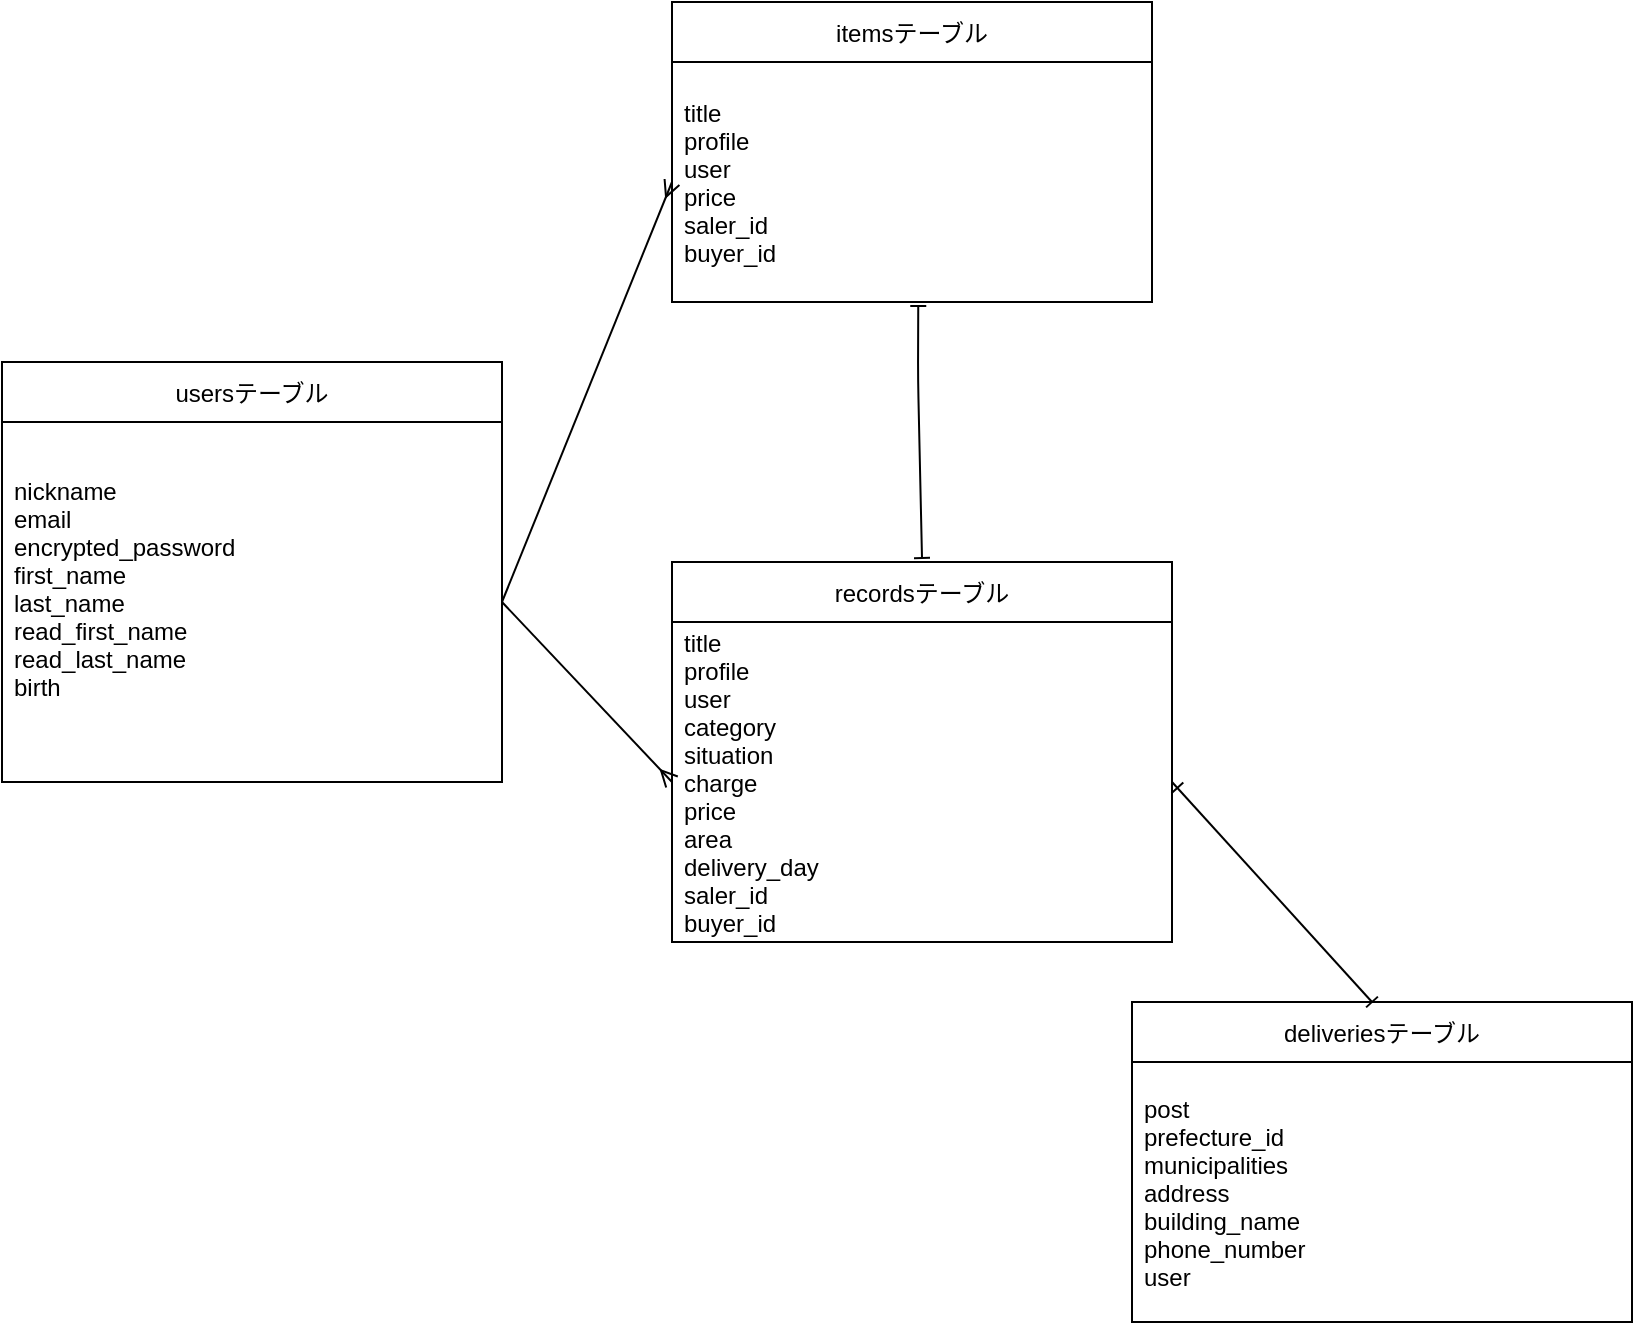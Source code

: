 <mxfile>
    <diagram id="w-6ZZ1eT_wzQ2qStTX7d" name="ページ1">
        <mxGraphModel dx="937" dy="680" grid="1" gridSize="10" guides="1" tooltips="1" connect="1" arrows="1" fold="1" page="1" pageScale="1" pageWidth="827" pageHeight="1169" math="0" shadow="0">
            <root>
                <mxCell id="0"/>
                <mxCell id="1" parent="0"/>
                <object label="usersテーブル" id="2">
                    <mxCell style="swimlane;fontStyle=0;childLayout=stackLayout;horizontal=1;startSize=30;horizontalStack=0;resizeParent=1;resizeParentMax=0;resizeLast=0;collapsible=1;marginBottom=0;" parent="1" vertex="1">
                        <mxGeometry x="5" y="200" width="250" height="210" as="geometry">
                            <mxRectangle x="100" y="140" width="110" height="30" as="alternateBounds"/>
                        </mxGeometry>
                    </mxCell>
                </object>
                <mxCell id="3" value="nickname&#10;email&#10;encrypted_password&#10;first_name&#10;last_name&#10;read_first_name&#10;read_last_name&#10;birth&#10;" style="text;strokeColor=none;fillColor=none;align=left;verticalAlign=middle;spacingLeft=4;spacingRight=4;overflow=hidden;points=[[0,0.5],[1,0.5]];portConstraint=eastwest;rotatable=0;" parent="2" vertex="1">
                    <mxGeometry y="30" width="250" height="180" as="geometry"/>
                </mxCell>
                <mxCell id="6" value="itemsテーブル" style="swimlane;fontStyle=0;childLayout=stackLayout;horizontal=1;startSize=30;horizontalStack=0;resizeParent=1;resizeParentMax=0;resizeLast=0;collapsible=1;marginBottom=0;" parent="1" vertex="1">
                    <mxGeometry x="340" y="20" width="240" height="150" as="geometry">
                        <mxRectangle x="510" y="160" width="50" height="30" as="alternateBounds"/>
                    </mxGeometry>
                </mxCell>
                <mxCell id="8" value="title&#10;profile&#10;user&#10;price&#10;saler_id&#10;buyer_id" style="text;strokeColor=none;fillColor=none;align=left;verticalAlign=middle;spacingLeft=4;spacingRight=4;overflow=hidden;points=[[0,0.5],[1,0.5]];portConstraint=eastwest;rotatable=0;" parent="6" vertex="1">
                    <mxGeometry y="30" width="240" height="120" as="geometry"/>
                </mxCell>
                <mxCell id="28" style="html=1;exitX=0.5;exitY=0;exitDx=0;exitDy=0;entryX=0.513;entryY=1.033;entryDx=0;entryDy=0;entryPerimeter=0;rounded=1;strokeColor=default;endArrow=baseDash;endFill=0;startArrow=baseDash;startFill=0;" parent="1" edge="1">
                    <mxGeometry relative="1" as="geometry">
                        <mxPoint x="463.12" y="171.96" as="targetPoint"/>
                        <mxPoint x="465" y="298" as="sourcePoint"/>
                        <Array as="points">
                            <mxPoint x="463" y="208"/>
                        </Array>
                    </mxGeometry>
                </mxCell>
                <object label="recordsテーブル" id="20">
                    <mxCell style="swimlane;fontStyle=0;childLayout=stackLayout;horizontal=1;startSize=30;horizontalStack=0;resizeParent=1;resizeParentMax=0;resizeLast=0;collapsible=1;marginBottom=0;" parent="1" vertex="1">
                        <mxGeometry x="340" y="300" width="250" height="190" as="geometry">
                            <mxRectangle x="100" y="140" width="110" height="30" as="alternateBounds"/>
                        </mxGeometry>
                    </mxCell>
                </object>
                <mxCell id="21" value="title&#10;profile&#10;user&#10;category&#10;situation&#10;charge&#10;price&#10;area&#10;delivery_day&#10;saler_id&#10;buyer_id" style="text;strokeColor=none;fillColor=none;align=left;verticalAlign=middle;spacingLeft=4;spacingRight=4;overflow=hidden;points=[[0,0.5],[1,0.5]];portConstraint=eastwest;rotatable=0;" parent="20" vertex="1">
                    <mxGeometry y="30" width="250" height="160" as="geometry"/>
                </mxCell>
                <object label="deliveriesテーブル" id="24">
                    <mxCell style="swimlane;fontStyle=0;childLayout=stackLayout;horizontal=1;startSize=30;horizontalStack=0;resizeParent=1;resizeParentMax=0;resizeLast=0;collapsible=1;marginBottom=0;" parent="1" vertex="1">
                        <mxGeometry x="570" y="520" width="250" height="160" as="geometry">
                            <mxRectangle x="100" y="140" width="110" height="30" as="alternateBounds"/>
                        </mxGeometry>
                    </mxCell>
                </object>
                <mxCell id="25" value="post&#10;prefecture_id&#10;municipalities&#10;address&#10;building_name&#10;phone_number&#10;user" style="text;strokeColor=none;fillColor=none;align=left;verticalAlign=middle;spacingLeft=4;spacingRight=4;overflow=hidden;points=[[0,0.5],[1,0.5]];portConstraint=eastwest;rotatable=0;" parent="24" vertex="1">
                    <mxGeometry y="30" width="250" height="130" as="geometry"/>
                </mxCell>
                <mxCell id="29" style="edgeStyle=none;html=1;exitX=1;exitY=0.5;exitDx=0;exitDy=0;entryX=0;entryY=0.5;entryDx=0;entryDy=0;endArrow=ERmany;endFill=0;" parent="1" source="3" target="8" edge="1">
                    <mxGeometry relative="1" as="geometry">
                        <mxPoint x="272" y="283.49" as="sourcePoint"/>
                        <mxPoint x="347.12" y="208.51" as="targetPoint"/>
                    </mxGeometry>
                </mxCell>
                <mxCell id="30" style="edgeStyle=none;rounded=1;html=1;exitX=1;exitY=0.5;exitDx=0;exitDy=0;entryX=0;entryY=0.5;entryDx=0;entryDy=0;endArrow=ERmany;endFill=0;" parent="1" source="3" target="21" edge="1">
                    <mxGeometry relative="1" as="geometry">
                        <Array as="points"/>
                        <mxPoint x="270" y="315" as="sourcePoint"/>
                        <mxPoint x="350" y="345" as="targetPoint"/>
                    </mxGeometry>
                </mxCell>
                <mxCell id="32" style="edgeStyle=none;rounded=1;html=1;exitX=1;exitY=0.5;exitDx=0;exitDy=0;startArrow=ERone;startFill=0;endArrow=baseDash;endFill=0;" parent="1" edge="1">
                    <mxGeometry relative="1" as="geometry">
                        <mxPoint x="690" y="520" as="targetPoint"/>
                        <Array as="points">
                            <mxPoint x="690" y="520"/>
                        </Array>
                        <mxPoint x="590" y="410" as="sourcePoint"/>
                    </mxGeometry>
                </mxCell>
            </root>
        </mxGraphModel>
    </diagram>
</mxfile>